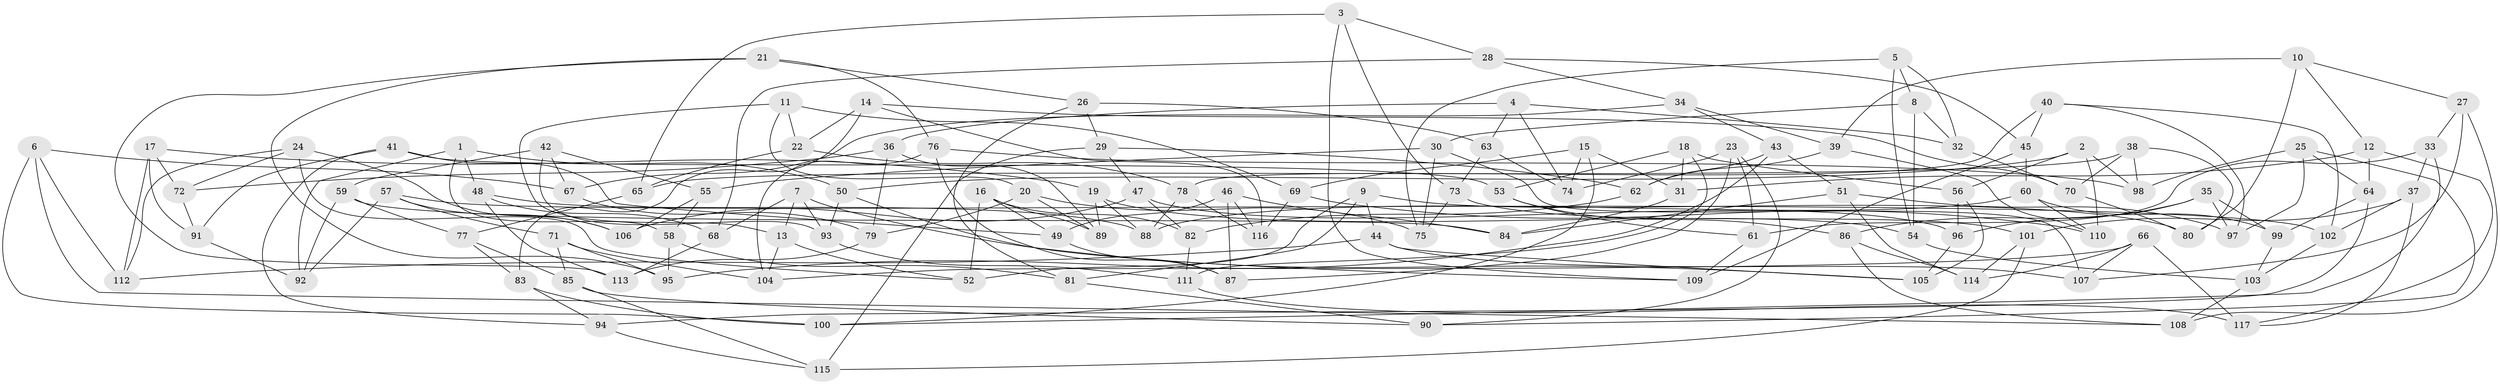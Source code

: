 // Generated by graph-tools (version 1.1) at 2025/38/03/09/25 02:38:18]
// undirected, 117 vertices, 234 edges
graph export_dot {
graph [start="1"]
  node [color=gray90,style=filled];
  1;
  2;
  3;
  4;
  5;
  6;
  7;
  8;
  9;
  10;
  11;
  12;
  13;
  14;
  15;
  16;
  17;
  18;
  19;
  20;
  21;
  22;
  23;
  24;
  25;
  26;
  27;
  28;
  29;
  30;
  31;
  32;
  33;
  34;
  35;
  36;
  37;
  38;
  39;
  40;
  41;
  42;
  43;
  44;
  45;
  46;
  47;
  48;
  49;
  50;
  51;
  52;
  53;
  54;
  55;
  56;
  57;
  58;
  59;
  60;
  61;
  62;
  63;
  64;
  65;
  66;
  67;
  68;
  69;
  70;
  71;
  72;
  73;
  74;
  75;
  76;
  77;
  78;
  79;
  80;
  81;
  82;
  83;
  84;
  85;
  86;
  87;
  88;
  89;
  90;
  91;
  92;
  93;
  94;
  95;
  96;
  97;
  98;
  99;
  100;
  101;
  102;
  103;
  104;
  105;
  106;
  107;
  108;
  109;
  110;
  111;
  112;
  113;
  114;
  115;
  116;
  117;
  1 -- 92;
  1 -- 58;
  1 -- 48;
  1 -- 50;
  2 -- 110;
  2 -- 56;
  2 -- 50;
  2 -- 98;
  3 -- 65;
  3 -- 109;
  3 -- 28;
  3 -- 73;
  4 -- 74;
  4 -- 36;
  4 -- 32;
  4 -- 63;
  5 -- 32;
  5 -- 75;
  5 -- 54;
  5 -- 8;
  6 -- 100;
  6 -- 67;
  6 -- 112;
  6 -- 108;
  7 -- 93;
  7 -- 68;
  7 -- 13;
  7 -- 105;
  8 -- 32;
  8 -- 54;
  8 -- 30;
  9 -- 80;
  9 -- 52;
  9 -- 44;
  9 -- 81;
  10 -- 80;
  10 -- 12;
  10 -- 39;
  10 -- 27;
  11 -- 20;
  11 -- 22;
  11 -- 13;
  11 -- 69;
  12 -- 117;
  12 -- 64;
  12 -- 31;
  13 -- 52;
  13 -- 104;
  14 -- 116;
  14 -- 22;
  14 -- 70;
  14 -- 83;
  15 -- 74;
  15 -- 100;
  15 -- 31;
  15 -- 69;
  16 -- 52;
  16 -- 89;
  16 -- 49;
  16 -- 82;
  17 -- 72;
  17 -- 91;
  17 -- 112;
  17 -- 19;
  18 -- 56;
  18 -- 111;
  18 -- 53;
  18 -- 31;
  19 -- 89;
  19 -- 54;
  19 -- 88;
  20 -- 89;
  20 -- 75;
  20 -- 79;
  21 -- 113;
  21 -- 76;
  21 -- 26;
  21 -- 95;
  22 -- 78;
  22 -- 65;
  23 -- 90;
  23 -- 74;
  23 -- 61;
  23 -- 87;
  24 -- 52;
  24 -- 112;
  24 -- 106;
  24 -- 72;
  25 -- 90;
  25 -- 64;
  25 -- 97;
  25 -- 98;
  26 -- 29;
  26 -- 63;
  26 -- 81;
  27 -- 107;
  27 -- 108;
  27 -- 33;
  28 -- 68;
  28 -- 34;
  28 -- 45;
  29 -- 62;
  29 -- 115;
  29 -- 47;
  30 -- 55;
  30 -- 75;
  30 -- 107;
  31 -- 84;
  32 -- 70;
  33 -- 37;
  33 -- 100;
  33 -- 61;
  34 -- 67;
  34 -- 43;
  34 -- 39;
  35 -- 99;
  35 -- 97;
  35 -- 86;
  35 -- 96;
  36 -- 89;
  36 -- 79;
  36 -- 72;
  37 -- 102;
  37 -- 101;
  37 -- 117;
  38 -- 70;
  38 -- 98;
  38 -- 80;
  38 -- 65;
  39 -- 110;
  39 -- 62;
  40 -- 45;
  40 -- 78;
  40 -- 102;
  40 -- 97;
  41 -- 49;
  41 -- 53;
  41 -- 94;
  41 -- 91;
  42 -- 55;
  42 -- 93;
  42 -- 59;
  42 -- 67;
  43 -- 62;
  43 -- 51;
  43 -- 95;
  44 -- 107;
  44 -- 105;
  44 -- 112;
  45 -- 109;
  45 -- 60;
  46 -- 84;
  46 -- 116;
  46 -- 87;
  46 -- 49;
  47 -- 106;
  47 -- 82;
  47 -- 96;
  48 -- 68;
  48 -- 113;
  48 -- 88;
  49 -- 87;
  50 -- 109;
  50 -- 93;
  51 -- 97;
  51 -- 84;
  51 -- 114;
  53 -- 61;
  53 -- 86;
  54 -- 103;
  55 -- 106;
  55 -- 58;
  56 -- 96;
  56 -- 105;
  57 -- 71;
  57 -- 92;
  57 -- 106;
  57 -- 102;
  58 -- 81;
  58 -- 95;
  59 -- 92;
  59 -- 84;
  59 -- 77;
  60 -- 110;
  60 -- 99;
  60 -- 88;
  61 -- 109;
  62 -- 82;
  63 -- 73;
  63 -- 74;
  64 -- 94;
  64 -- 99;
  65 -- 77;
  66 -- 107;
  66 -- 117;
  66 -- 114;
  66 -- 104;
  67 -- 79;
  68 -- 113;
  69 -- 110;
  69 -- 116;
  70 -- 80;
  71 -- 104;
  71 -- 95;
  71 -- 85;
  72 -- 91;
  73 -- 75;
  73 -- 101;
  76 -- 98;
  76 -- 87;
  76 -- 104;
  77 -- 85;
  77 -- 83;
  78 -- 88;
  78 -- 116;
  79 -- 113;
  81 -- 90;
  82 -- 111;
  83 -- 100;
  83 -- 94;
  85 -- 90;
  85 -- 115;
  86 -- 114;
  86 -- 108;
  91 -- 92;
  93 -- 111;
  94 -- 115;
  96 -- 105;
  99 -- 103;
  101 -- 115;
  101 -- 114;
  102 -- 103;
  103 -- 108;
  111 -- 117;
}
